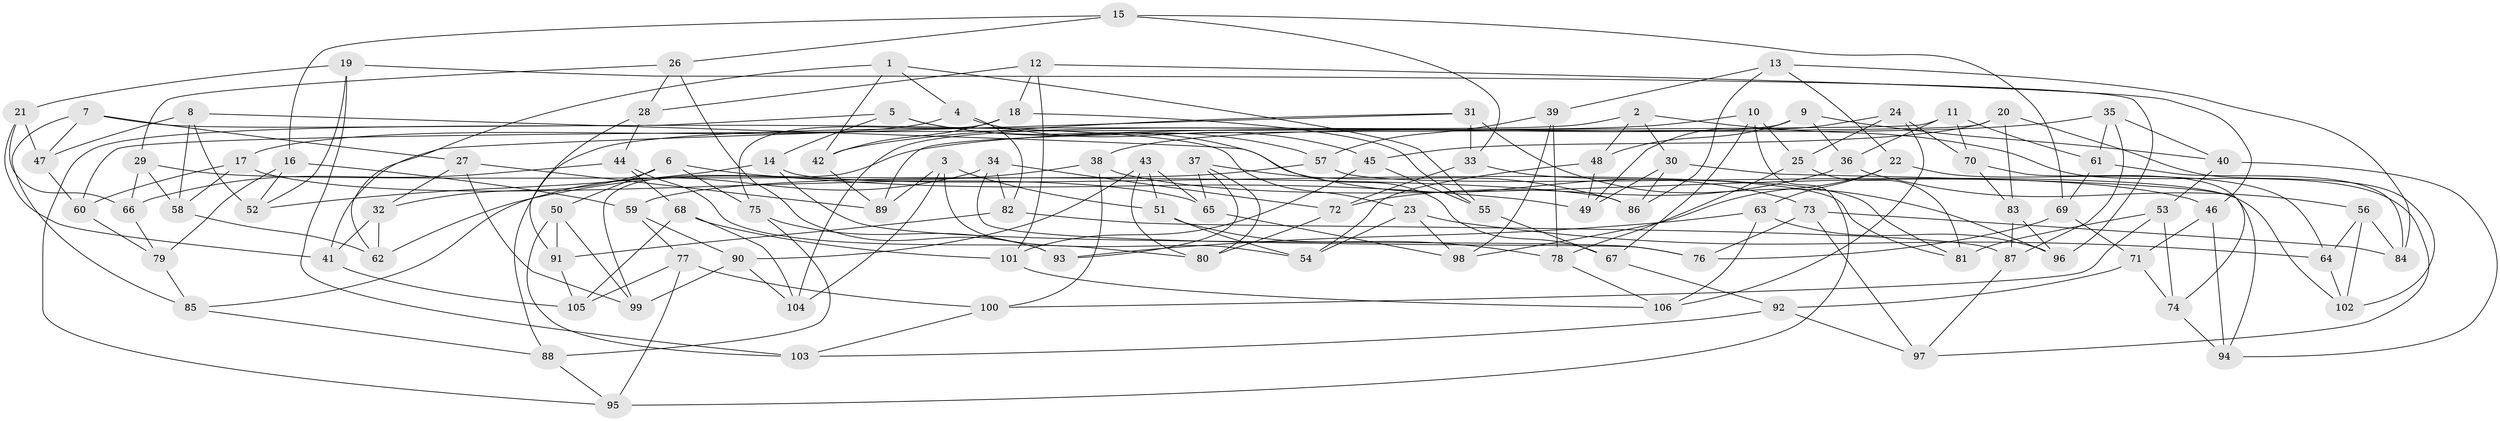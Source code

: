 // Generated by graph-tools (version 1.1) at 2025/03/03/09/25 03:03:03]
// undirected, 106 vertices, 212 edges
graph export_dot {
graph [start="1"]
  node [color=gray90,style=filled];
  1;
  2;
  3;
  4;
  5;
  6;
  7;
  8;
  9;
  10;
  11;
  12;
  13;
  14;
  15;
  16;
  17;
  18;
  19;
  20;
  21;
  22;
  23;
  24;
  25;
  26;
  27;
  28;
  29;
  30;
  31;
  32;
  33;
  34;
  35;
  36;
  37;
  38;
  39;
  40;
  41;
  42;
  43;
  44;
  45;
  46;
  47;
  48;
  49;
  50;
  51;
  52;
  53;
  54;
  55;
  56;
  57;
  58;
  59;
  60;
  61;
  62;
  63;
  64;
  65;
  66;
  67;
  68;
  69;
  70;
  71;
  72;
  73;
  74;
  75;
  76;
  77;
  78;
  79;
  80;
  81;
  82;
  83;
  84;
  85;
  86;
  87;
  88;
  89;
  90;
  91;
  92;
  93;
  94;
  95;
  96;
  97;
  98;
  99;
  100;
  101;
  102;
  103;
  104;
  105;
  106;
  1 -- 42;
  1 -- 55;
  1 -- 4;
  1 -- 62;
  2 -- 97;
  2 -- 88;
  2 -- 30;
  2 -- 48;
  3 -- 51;
  3 -- 89;
  3 -- 104;
  3 -- 54;
  4 -- 82;
  4 -- 17;
  4 -- 45;
  5 -- 57;
  5 -- 14;
  5 -- 67;
  5 -- 95;
  6 -- 32;
  6 -- 75;
  6 -- 50;
  6 -- 49;
  7 -- 85;
  7 -- 27;
  7 -- 23;
  7 -- 47;
  8 -- 73;
  8 -- 52;
  8 -- 58;
  8 -- 47;
  9 -- 36;
  9 -- 40;
  9 -- 104;
  9 -- 48;
  10 -- 67;
  10 -- 95;
  10 -- 38;
  10 -- 25;
  11 -- 61;
  11 -- 60;
  11 -- 36;
  11 -- 70;
  12 -- 18;
  12 -- 28;
  12 -- 101;
  12 -- 46;
  13 -- 84;
  13 -- 39;
  13 -- 22;
  13 -- 86;
  14 -- 52;
  14 -- 76;
  14 -- 81;
  15 -- 69;
  15 -- 33;
  15 -- 16;
  15 -- 26;
  16 -- 52;
  16 -- 79;
  16 -- 59;
  17 -- 60;
  17 -- 58;
  17 -- 65;
  18 -- 42;
  18 -- 55;
  18 -- 75;
  19 -- 103;
  19 -- 52;
  19 -- 21;
  19 -- 96;
  20 -- 83;
  20 -- 102;
  20 -- 89;
  20 -- 45;
  21 -- 47;
  21 -- 41;
  21 -- 66;
  22 -- 98;
  22 -- 64;
  22 -- 63;
  23 -- 64;
  23 -- 98;
  23 -- 54;
  24 -- 70;
  24 -- 25;
  24 -- 49;
  24 -- 106;
  25 -- 78;
  25 -- 81;
  26 -- 29;
  26 -- 28;
  26 -- 93;
  27 -- 89;
  27 -- 32;
  27 -- 99;
  28 -- 91;
  28 -- 44;
  29 -- 58;
  29 -- 86;
  29 -- 66;
  30 -- 94;
  30 -- 86;
  30 -- 49;
  31 -- 42;
  31 -- 96;
  31 -- 33;
  31 -- 41;
  32 -- 62;
  32 -- 41;
  33 -- 72;
  33 -- 81;
  34 -- 72;
  34 -- 85;
  34 -- 82;
  34 -- 76;
  35 -- 99;
  35 -- 61;
  35 -- 87;
  35 -- 40;
  36 -- 72;
  36 -- 56;
  37 -- 93;
  37 -- 86;
  37 -- 65;
  37 -- 80;
  38 -- 46;
  38 -- 62;
  38 -- 100;
  39 -- 78;
  39 -- 98;
  39 -- 57;
  40 -- 53;
  40 -- 94;
  41 -- 105;
  42 -- 89;
  43 -- 65;
  43 -- 51;
  43 -- 80;
  43 -- 90;
  44 -- 66;
  44 -- 68;
  44 -- 80;
  45 -- 55;
  45 -- 101;
  46 -- 94;
  46 -- 71;
  47 -- 60;
  48 -- 54;
  48 -- 49;
  50 -- 99;
  50 -- 103;
  50 -- 91;
  51 -- 54;
  51 -- 78;
  53 -- 81;
  53 -- 74;
  53 -- 100;
  55 -- 67;
  56 -- 64;
  56 -- 102;
  56 -- 84;
  57 -- 59;
  57 -- 102;
  58 -- 62;
  59 -- 90;
  59 -- 77;
  60 -- 79;
  61 -- 69;
  61 -- 84;
  63 -- 106;
  63 -- 93;
  63 -- 96;
  64 -- 102;
  65 -- 98;
  66 -- 79;
  67 -- 92;
  68 -- 104;
  68 -- 101;
  68 -- 105;
  69 -- 76;
  69 -- 71;
  70 -- 83;
  70 -- 74;
  71 -- 74;
  71 -- 92;
  72 -- 80;
  73 -- 76;
  73 -- 97;
  73 -- 84;
  74 -- 94;
  75 -- 88;
  75 -- 93;
  77 -- 105;
  77 -- 100;
  77 -- 95;
  78 -- 106;
  79 -- 85;
  82 -- 91;
  82 -- 87;
  83 -- 87;
  83 -- 96;
  85 -- 88;
  87 -- 97;
  88 -- 95;
  90 -- 104;
  90 -- 99;
  91 -- 105;
  92 -- 97;
  92 -- 103;
  100 -- 103;
  101 -- 106;
}
